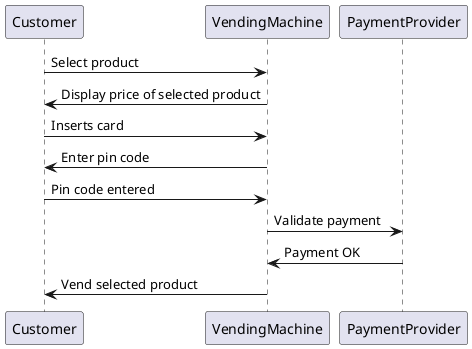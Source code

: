 @startuml
Customer -> VendingMachine: Select product
VendingMachine -> Customer: Display price of selected product
Customer -> VendingMachine: Inserts card
VendingMachine -> Customer: Enter pin code
Customer -> VendingMachine: Pin code entered
VendingMachine -> PaymentProvider: Validate payment
PaymentProvider -> VendingMachine: Payment OK
VendingMachine -> Customer: Vend selected product
@enduml